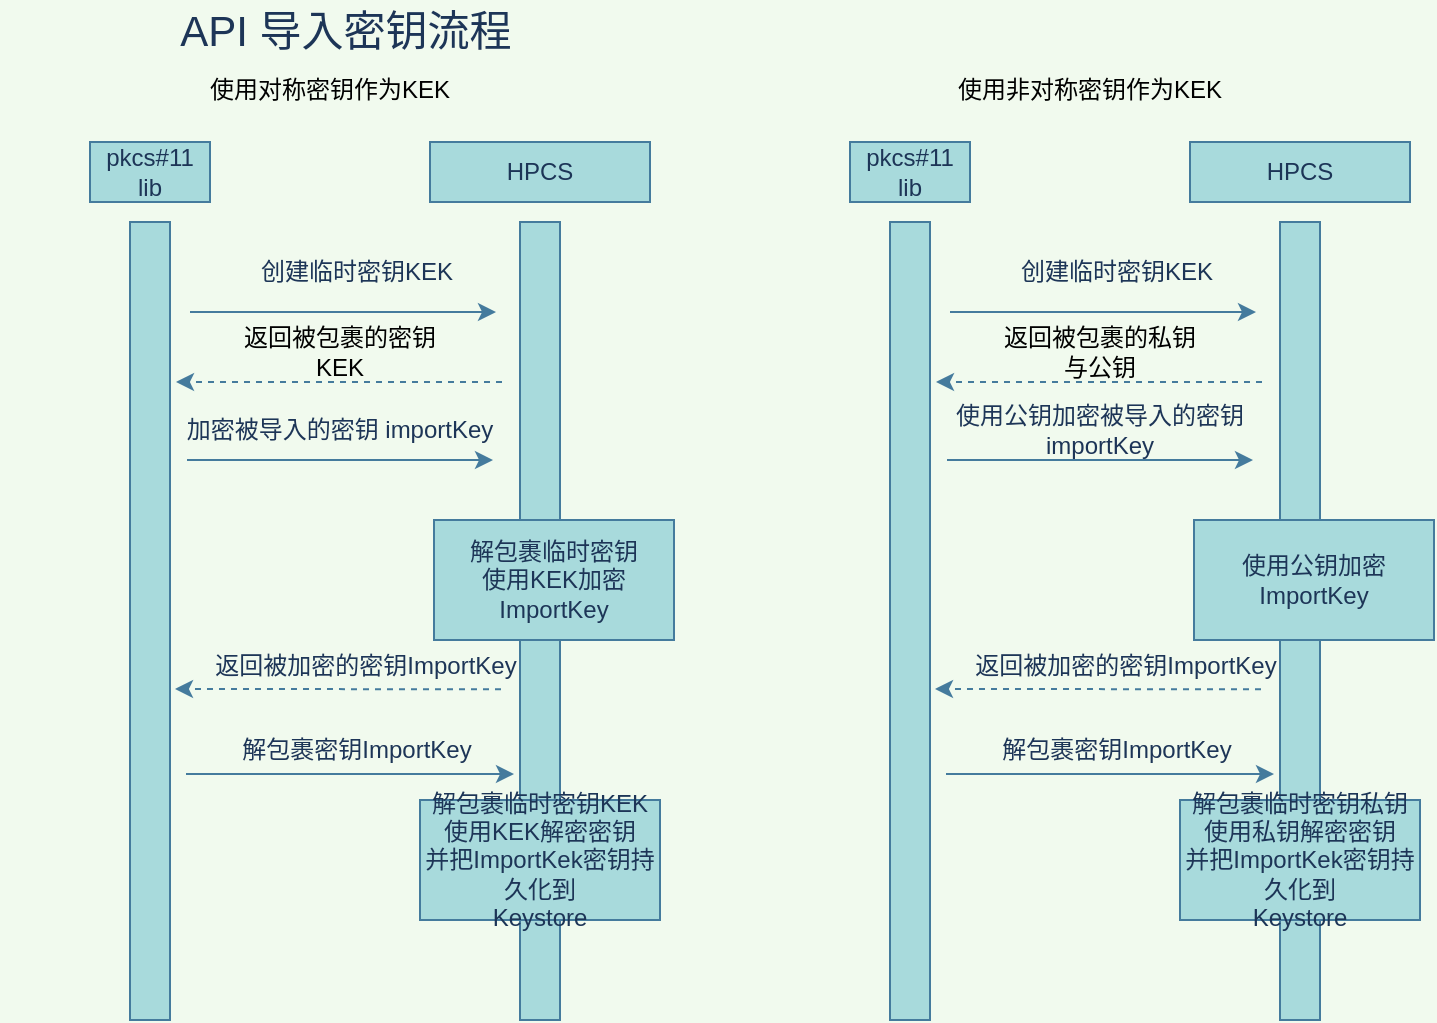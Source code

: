 <mxfile version="20.2.3" type="google"><diagram id="I5uf6hz2uMDgTD7jneAb" name="Page-1"><mxGraphModel grid="1" page="1" gridSize="10" guides="1" tooltips="1" connect="1" arrows="1" fold="1" pageScale="1" pageWidth="850" pageHeight="1100" background="#F1FAEE" math="0" shadow="0"><root><mxCell id="0"/><mxCell id="1" parent="0"/><mxCell id="vxZvH6FAB4MtG33Dv4wG-2" value="pkcs#11 lib" style="text;html=1;strokeColor=#457B9D;fillColor=#A8DADC;align=center;verticalAlign=middle;whiteSpace=wrap;rounded=0;fontColor=#1D3557;" vertex="1" parent="1"><mxGeometry x="70" y="81" width="60" height="30" as="geometry"/></mxCell><mxCell id="vxZvH6FAB4MtG33Dv4wG-3" value="HPCS" style="text;html=1;strokeColor=#457B9D;fillColor=#A8DADC;align=center;verticalAlign=middle;whiteSpace=wrap;rounded=0;fontColor=#1D3557;" vertex="1" parent="1"><mxGeometry x="240" y="81" width="110" height="30" as="geometry"/></mxCell><mxCell id="vxZvH6FAB4MtG33Dv4wG-7" value="&lt;span style=&quot;font-size: 21px;&quot;&gt;&amp;nbsp;API 导入密钥流程&lt;/span&gt;" style="text;html=1;strokeColor=none;fillColor=none;align=center;verticalAlign=middle;whiteSpace=wrap;rounded=0;fontColor=#1D3557;" vertex="1" parent="1"><mxGeometry x="25" y="10" width="340" height="30" as="geometry"/></mxCell><mxCell id="vxZvH6FAB4MtG33Dv4wG-8" value="" style="rounded=0;whiteSpace=wrap;html=1;fillColor=#A8DADC;strokeColor=#457B9D;fontColor=#1D3557;" vertex="1" parent="1"><mxGeometry x="90" y="121" width="20" height="399" as="geometry"/></mxCell><mxCell id="vxZvH6FAB4MtG33Dv4wG-9" value="" style="rounded=0;whiteSpace=wrap;html=1;fillColor=#A8DADC;strokeColor=#457B9D;fontColor=#1D3557;" vertex="1" parent="1"><mxGeometry x="285" y="121" width="20" height="399" as="geometry"/></mxCell><mxCell id="vxZvH6FAB4MtG33Dv4wG-16" value="" style="endArrow=classic;html=1;rounded=0;strokeColor=#457B9D;fontColor=#1D3557;labelBackgroundColor=#F1FAEE;" edge="1" parent="1"><mxGeometry width="50" height="50" relative="1" as="geometry"><mxPoint x="120" y="166" as="sourcePoint"/><mxPoint x="273" y="166" as="targetPoint"/></mxGeometry></mxCell><mxCell id="vxZvH6FAB4MtG33Dv4wG-17" value="创建临时密钥KEK" style="text;html=1;strokeColor=none;fillColor=none;align=center;verticalAlign=middle;whiteSpace=wrap;rounded=0;fontColor=#1D3557;" vertex="1" parent="1"><mxGeometry x="102" y="131" width="203" height="30" as="geometry"/></mxCell><mxCell id="vxZvH6FAB4MtG33Dv4wG-23" value="解包裹临时密钥&lt;br&gt;使用KEK加密ImportKey" style="rounded=0;whiteSpace=wrap;html=1;fontColor=#1D3557;strokeColor=#457B9D;fillColor=#A8DADC;" vertex="1" parent="1"><mxGeometry x="242" y="270" width="120" height="60" as="geometry"/></mxCell><mxCell id="ud2vl7tVYsXtlxx3ZFUc-1" value="" style="endArrow=classic;html=1;rounded=0;fontColor=#1D3557;strokeColor=#457B9D;fillColor=#A8DADC;exitX=0;exitY=0.316;exitDx=0;exitDy=0;exitPerimeter=0;dashed=1;" edge="1" parent="1"><mxGeometry width="50" height="50" relative="1" as="geometry"><mxPoint x="276" y="201" as="sourcePoint"/><mxPoint x="113" y="201" as="targetPoint"/></mxGeometry></mxCell><mxCell id="ud2vl7tVYsXtlxx3ZFUc-3" value="返回被包裹的密钥KEK" style="text;html=1;strokeColor=none;fillColor=none;align=center;verticalAlign=middle;whiteSpace=wrap;rounded=0;" vertex="1" parent="1"><mxGeometry x="145" y="171" width="100" height="30" as="geometry"/></mxCell><mxCell id="ud2vl7tVYsXtlxx3ZFUc-5" value="" style="endArrow=classic;html=1;rounded=0;strokeColor=#457B9D;fontColor=#1D3557;labelBackgroundColor=#F1FAEE;" edge="1" parent="1"><mxGeometry width="50" height="50" relative="1" as="geometry"><mxPoint x="118.5" y="240" as="sourcePoint"/><mxPoint x="271.5" y="240" as="targetPoint"/></mxGeometry></mxCell><mxCell id="ud2vl7tVYsXtlxx3ZFUc-7" value="加密被导入的密钥 importKey" style="text;html=1;strokeColor=none;fillColor=none;align=center;verticalAlign=middle;whiteSpace=wrap;rounded=0;fontColor=#1D3557;" vertex="1" parent="1"><mxGeometry x="100" y="210" width="190" height="30" as="geometry"/></mxCell><mxCell id="ud2vl7tVYsXtlxx3ZFUc-8" value="" style="endArrow=classic;html=1;rounded=0;fontColor=#1D3557;strokeColor=#457B9D;fillColor=#A8DADC;exitX=0;exitY=0.316;exitDx=0;exitDy=0;exitPerimeter=0;dashed=1;" edge="1" parent="1"><mxGeometry width="50" height="50" relative="1" as="geometry"><mxPoint x="275.5" y="354.62" as="sourcePoint"/><mxPoint x="112.5" y="354.5" as="targetPoint"/></mxGeometry></mxCell><mxCell id="ud2vl7tVYsXtlxx3ZFUc-10" value="解包裹密钥ImportKey" style="text;html=1;strokeColor=none;fillColor=none;align=center;verticalAlign=middle;whiteSpace=wrap;rounded=0;fontColor=#1D3557;" vertex="1" parent="1"><mxGeometry x="77" y="370" width="253" height="30" as="geometry"/></mxCell><mxCell id="ud2vl7tVYsXtlxx3ZFUc-11" value="返回被加密的密钥ImportKey" style="text;html=1;strokeColor=none;fillColor=none;align=center;verticalAlign=middle;whiteSpace=wrap;rounded=0;fontColor=#1D3557;" vertex="1" parent="1"><mxGeometry x="93" y="340" width="230" height="6" as="geometry"/></mxCell><mxCell id="ud2vl7tVYsXtlxx3ZFUc-12" value="" style="endArrow=classic;html=1;rounded=0;fontColor=#1D3557;strokeColor=#457B9D;fillColor=#A8DADC;entryX=0.05;entryY=0.367;entryDx=0;entryDy=0;entryPerimeter=0;" edge="1" parent="1"><mxGeometry width="50" height="50" relative="1" as="geometry"><mxPoint x="118" y="397" as="sourcePoint"/><mxPoint x="282" y="397" as="targetPoint"/></mxGeometry></mxCell><mxCell id="ud2vl7tVYsXtlxx3ZFUc-15" value="解包裹临时密钥KEK&lt;br&gt;使用KEK解密密钥&lt;br&gt;并把ImportKek密钥持久化到&lt;br&gt;Keystore" style="rounded=0;whiteSpace=wrap;html=1;fontColor=#1D3557;strokeColor=#457B9D;fillColor=#A8DADC;" vertex="1" parent="1"><mxGeometry x="235" y="410" width="120" height="60" as="geometry"/></mxCell><mxCell id="ud2vl7tVYsXtlxx3ZFUc-18" value="使用对称密钥作为KEK" style="text;html=1;strokeColor=none;fillColor=none;align=center;verticalAlign=middle;whiteSpace=wrap;rounded=0;" vertex="1" parent="1"><mxGeometry x="110" y="40" width="160" height="30" as="geometry"/></mxCell><mxCell id="ud2vl7tVYsXtlxx3ZFUc-19" value="pkcs#11 lib" style="text;html=1;strokeColor=#457B9D;fillColor=#A8DADC;align=center;verticalAlign=middle;whiteSpace=wrap;rounded=0;fontColor=#1D3557;" vertex="1" parent="1"><mxGeometry x="450" y="81" width="60" height="30" as="geometry"/></mxCell><mxCell id="ud2vl7tVYsXtlxx3ZFUc-20" value="HPCS" style="text;html=1;strokeColor=#457B9D;fillColor=#A8DADC;align=center;verticalAlign=middle;whiteSpace=wrap;rounded=0;fontColor=#1D3557;" vertex="1" parent="1"><mxGeometry x="620" y="81" width="110" height="30" as="geometry"/></mxCell><mxCell id="ud2vl7tVYsXtlxx3ZFUc-21" value="" style="rounded=0;whiteSpace=wrap;html=1;fillColor=#A8DADC;strokeColor=#457B9D;fontColor=#1D3557;" vertex="1" parent="1"><mxGeometry x="470" y="121" width="20" height="399" as="geometry"/></mxCell><mxCell id="ud2vl7tVYsXtlxx3ZFUc-22" value="" style="rounded=0;whiteSpace=wrap;html=1;fillColor=#A8DADC;strokeColor=#457B9D;fontColor=#1D3557;" vertex="1" parent="1"><mxGeometry x="665" y="121" width="20" height="399" as="geometry"/></mxCell><mxCell id="ud2vl7tVYsXtlxx3ZFUc-23" value="" style="endArrow=classic;html=1;rounded=0;strokeColor=#457B9D;fontColor=#1D3557;labelBackgroundColor=#F1FAEE;" edge="1" parent="1"><mxGeometry width="50" height="50" relative="1" as="geometry"><mxPoint x="500" y="166" as="sourcePoint"/><mxPoint x="653" y="166" as="targetPoint"/></mxGeometry></mxCell><mxCell id="ud2vl7tVYsXtlxx3ZFUc-24" value="创建临时密钥KEK" style="text;html=1;strokeColor=none;fillColor=none;align=center;verticalAlign=middle;whiteSpace=wrap;rounded=0;fontColor=#1D3557;" vertex="1" parent="1"><mxGeometry x="482" y="131" width="203" height="30" as="geometry"/></mxCell><mxCell id="ud2vl7tVYsXtlxx3ZFUc-25" value="使用公钥加密ImportKey" style="rounded=0;whiteSpace=wrap;html=1;fontColor=#1D3557;strokeColor=#457B9D;fillColor=#A8DADC;" vertex="1" parent="1"><mxGeometry x="622" y="270" width="120" height="60" as="geometry"/></mxCell><mxCell id="ud2vl7tVYsXtlxx3ZFUc-26" value="" style="endArrow=classic;html=1;rounded=0;fontColor=#1D3557;strokeColor=#457B9D;fillColor=#A8DADC;exitX=0;exitY=0.316;exitDx=0;exitDy=0;exitPerimeter=0;dashed=1;" edge="1" parent="1"><mxGeometry width="50" height="50" relative="1" as="geometry"><mxPoint x="656" y="201" as="sourcePoint"/><mxPoint x="493" y="201" as="targetPoint"/></mxGeometry></mxCell><mxCell id="ud2vl7tVYsXtlxx3ZFUc-27" value="返回被包裹的私钥与公钥" style="text;html=1;strokeColor=none;fillColor=none;align=center;verticalAlign=middle;whiteSpace=wrap;rounded=0;" vertex="1" parent="1"><mxGeometry x="525" y="171" width="100" height="30" as="geometry"/></mxCell><mxCell id="ud2vl7tVYsXtlxx3ZFUc-28" value="" style="endArrow=classic;html=1;rounded=0;strokeColor=#457B9D;fontColor=#1D3557;labelBackgroundColor=#F1FAEE;" edge="1" parent="1"><mxGeometry width="50" height="50" relative="1" as="geometry"><mxPoint x="498.5" y="240" as="sourcePoint"/><mxPoint x="651.5" y="240" as="targetPoint"/></mxGeometry></mxCell><mxCell id="ud2vl7tVYsXtlxx3ZFUc-29" value="使用公钥加密被导入的密钥 importKey" style="text;html=1;strokeColor=none;fillColor=none;align=center;verticalAlign=middle;whiteSpace=wrap;rounded=0;fontColor=#1D3557;" vertex="1" parent="1"><mxGeometry x="480" y="210" width="190" height="30" as="geometry"/></mxCell><mxCell id="ud2vl7tVYsXtlxx3ZFUc-30" value="" style="endArrow=classic;html=1;rounded=0;fontColor=#1D3557;strokeColor=#457B9D;fillColor=#A8DADC;exitX=0;exitY=0.316;exitDx=0;exitDy=0;exitPerimeter=0;dashed=1;" edge="1" parent="1"><mxGeometry width="50" height="50" relative="1" as="geometry"><mxPoint x="655.5" y="354.62" as="sourcePoint"/><mxPoint x="492.5" y="354.5" as="targetPoint"/></mxGeometry></mxCell><mxCell id="ud2vl7tVYsXtlxx3ZFUc-31" value="解包裹密钥ImportKey" style="text;html=1;strokeColor=none;fillColor=none;align=center;verticalAlign=middle;whiteSpace=wrap;rounded=0;fontColor=#1D3557;" vertex="1" parent="1"><mxGeometry x="457" y="370" width="253" height="30" as="geometry"/></mxCell><mxCell id="ud2vl7tVYsXtlxx3ZFUc-32" value="返回被加密的密钥ImportKey" style="text;html=1;strokeColor=none;fillColor=none;align=center;verticalAlign=middle;whiteSpace=wrap;rounded=0;fontColor=#1D3557;" vertex="1" parent="1"><mxGeometry x="473" y="340" width="230" height="6" as="geometry"/></mxCell><mxCell id="ud2vl7tVYsXtlxx3ZFUc-33" value="" style="endArrow=classic;html=1;rounded=0;fontColor=#1D3557;strokeColor=#457B9D;fillColor=#A8DADC;entryX=0.05;entryY=0.367;entryDx=0;entryDy=0;entryPerimeter=0;" edge="1" parent="1"><mxGeometry width="50" height="50" relative="1" as="geometry"><mxPoint x="498" y="397" as="sourcePoint"/><mxPoint x="662" y="397" as="targetPoint"/></mxGeometry></mxCell><mxCell id="ud2vl7tVYsXtlxx3ZFUc-34" value="解包裹临时密钥私钥&lt;br&gt;使用私钥解密密钥&lt;br&gt;并把ImportKek密钥持久化到&lt;br&gt;Keystore" style="rounded=0;whiteSpace=wrap;html=1;fontColor=#1D3557;strokeColor=#457B9D;fillColor=#A8DADC;" vertex="1" parent="1"><mxGeometry x="615" y="410" width="120" height="60" as="geometry"/></mxCell><mxCell id="ud2vl7tVYsXtlxx3ZFUc-35" value="使用非对称密钥作为KEK" style="text;html=1;strokeColor=none;fillColor=none;align=center;verticalAlign=middle;whiteSpace=wrap;rounded=0;" vertex="1" parent="1"><mxGeometry x="490" y="40" width="160" height="30" as="geometry"/></mxCell></root></mxGraphModel></diagram></mxfile>